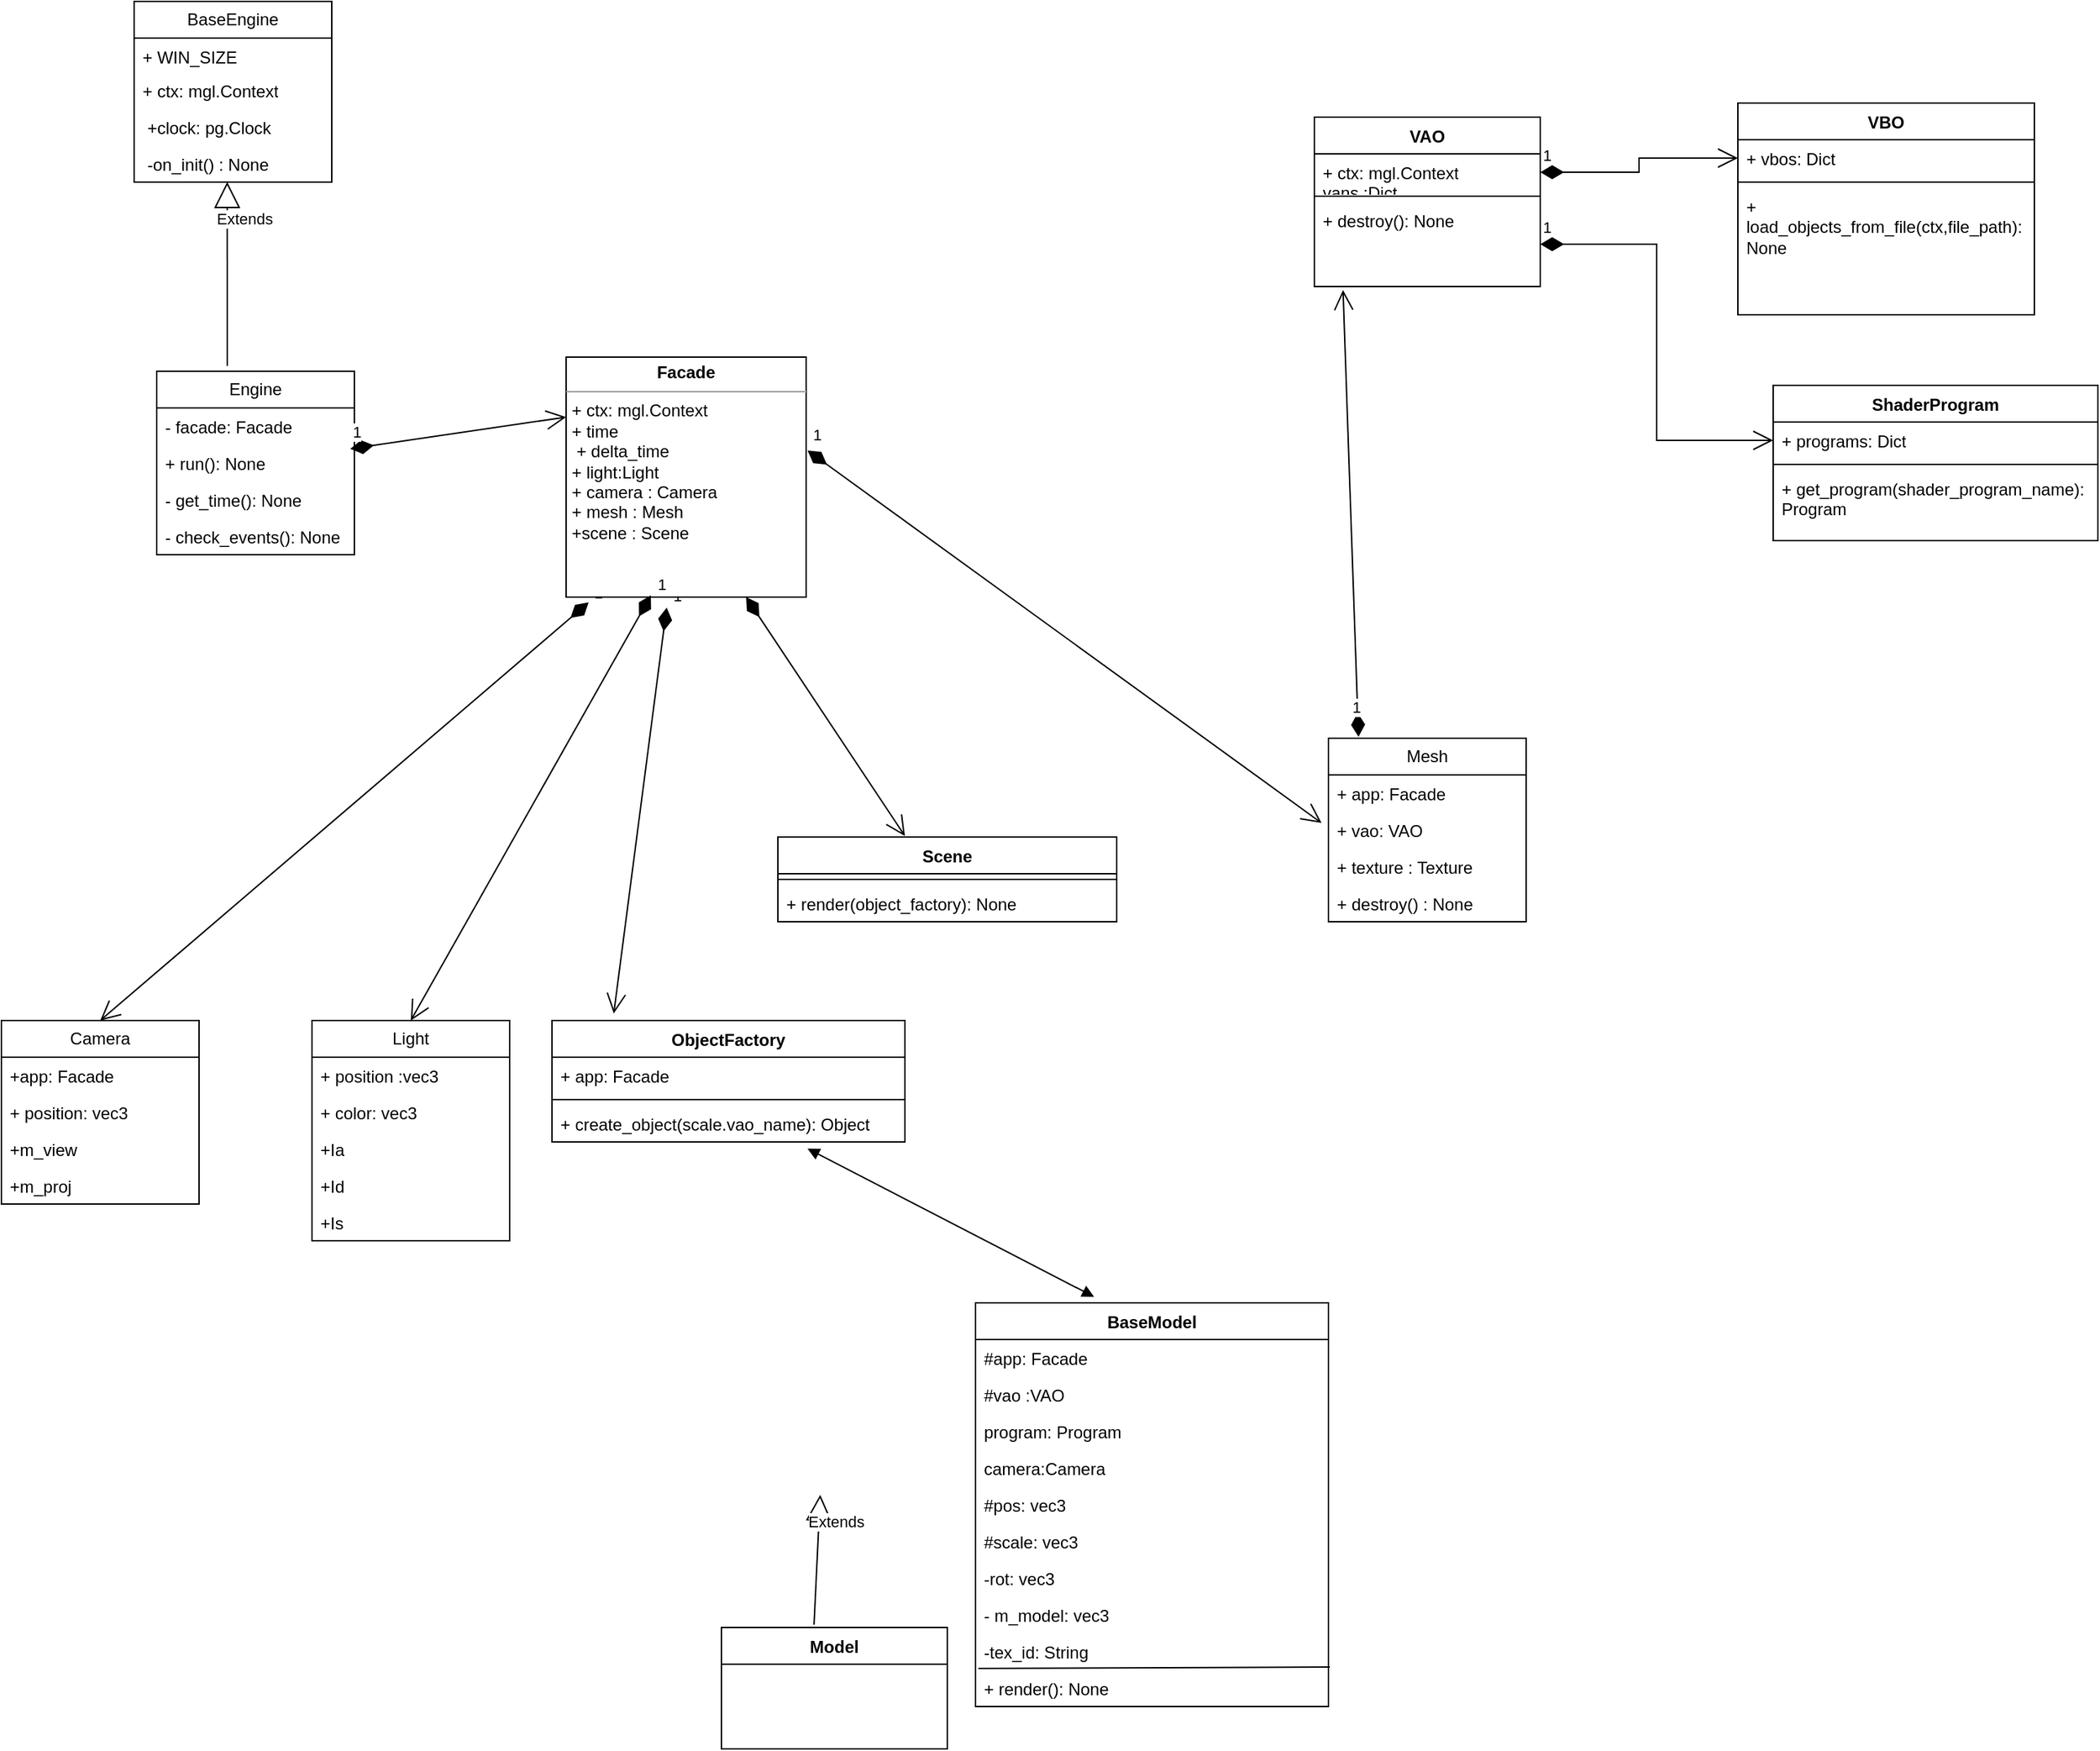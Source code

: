 <mxfile version="22.1.18" type="github">
  <diagram name="Page-1" id="10tANic_bvFwRtT_Bomh">
    <mxGraphModel dx="954" dy="1709" grid="1" gridSize="10" guides="1" tooltips="1" connect="1" arrows="1" fold="1" page="1" pageScale="1" pageWidth="827" pageHeight="1169" math="0" shadow="0">
      <root>
        <mxCell id="0" />
        <mxCell id="1" parent="0" />
        <mxCell id="u18TdW2rYONK3uZv50w_-1" value="Engine" style="swimlane;fontStyle=0;childLayout=stackLayout;horizontal=1;startSize=26;fillColor=none;horizontalStack=0;resizeParent=1;resizeParentMax=0;resizeLast=0;collapsible=1;marginBottom=0;whiteSpace=wrap;html=1;" parent="1" vertex="1">
          <mxGeometry x="290" y="160" width="140" height="130" as="geometry" />
        </mxCell>
        <mxCell id="u18TdW2rYONK3uZv50w_-2" value="- facade: Facade" style="text;strokeColor=none;fillColor=none;align=left;verticalAlign=top;spacingLeft=4;spacingRight=4;overflow=hidden;rotatable=0;points=[[0,0.5],[1,0.5]];portConstraint=eastwest;whiteSpace=wrap;html=1;" parent="u18TdW2rYONK3uZv50w_-1" vertex="1">
          <mxGeometry y="26" width="140" height="26" as="geometry" />
        </mxCell>
        <mxCell id="u18TdW2rYONK3uZv50w_-3" value="+ run(): None" style="text;strokeColor=none;fillColor=none;align=left;verticalAlign=top;spacingLeft=4;spacingRight=4;overflow=hidden;rotatable=0;points=[[0,0.5],[1,0.5]];portConstraint=eastwest;whiteSpace=wrap;html=1;" parent="u18TdW2rYONK3uZv50w_-1" vertex="1">
          <mxGeometry y="52" width="140" height="26" as="geometry" />
        </mxCell>
        <mxCell id="_SxgaZ3hFFK2X-whmdZK-2" value="- get_time(): None" style="text;strokeColor=none;fillColor=none;align=left;verticalAlign=top;spacingLeft=4;spacingRight=4;overflow=hidden;rotatable=0;points=[[0,0.5],[1,0.5]];portConstraint=eastwest;whiteSpace=wrap;html=1;" vertex="1" parent="u18TdW2rYONK3uZv50w_-1">
          <mxGeometry y="78" width="140" height="26" as="geometry" />
        </mxCell>
        <mxCell id="_SxgaZ3hFFK2X-whmdZK-3" value="- check_events(): None" style="text;strokeColor=none;fillColor=none;align=left;verticalAlign=top;spacingLeft=4;spacingRight=4;overflow=hidden;rotatable=0;points=[[0,0.5],[1,0.5]];portConstraint=eastwest;whiteSpace=wrap;html=1;" vertex="1" parent="u18TdW2rYONK3uZv50w_-1">
          <mxGeometry y="104" width="140" height="26" as="geometry" />
        </mxCell>
        <mxCell id="u18TdW2rYONK3uZv50w_-5" value="BaseEngine" style="swimlane;fontStyle=0;childLayout=stackLayout;horizontal=1;startSize=26;fillColor=none;horizontalStack=0;resizeParent=1;resizeParentMax=0;resizeLast=0;collapsible=1;marginBottom=0;whiteSpace=wrap;html=1;" parent="1" vertex="1">
          <mxGeometry x="274" y="-102" width="140" height="128" as="geometry" />
        </mxCell>
        <mxCell id="u18TdW2rYONK3uZv50w_-6" value="+ WIN_SIZE  " style="text;strokeColor=none;fillColor=none;align=left;verticalAlign=top;spacingLeft=4;spacingRight=4;overflow=hidden;rotatable=0;points=[[0,0.5],[1,0.5]];portConstraint=eastwest;whiteSpace=wrap;html=1;" parent="u18TdW2rYONK3uZv50w_-5" vertex="1">
          <mxGeometry y="26" width="140" height="24" as="geometry" />
        </mxCell>
        <mxCell id="u18TdW2rYONK3uZv50w_-7" value="+ ctx: mgl.Context" style="text;strokeColor=none;fillColor=none;align=left;verticalAlign=top;spacingLeft=4;spacingRight=4;overflow=hidden;rotatable=0;points=[[0,0.5],[1,0.5]];portConstraint=eastwest;whiteSpace=wrap;html=1;" parent="u18TdW2rYONK3uZv50w_-5" vertex="1">
          <mxGeometry y="50" width="140" height="26" as="geometry" />
        </mxCell>
        <mxCell id="u18TdW2rYONK3uZv50w_-8" value="&amp;nbsp;+clock: pg.Clock" style="text;strokeColor=none;fillColor=none;align=left;verticalAlign=top;spacingLeft=4;spacingRight=4;overflow=hidden;rotatable=0;points=[[0,0.5],[1,0.5]];portConstraint=eastwest;whiteSpace=wrap;html=1;" parent="u18TdW2rYONK3uZv50w_-5" vertex="1">
          <mxGeometry y="76" width="140" height="26" as="geometry" />
        </mxCell>
        <mxCell id="_SxgaZ3hFFK2X-whmdZK-1" value="&amp;nbsp;-on_init() : None" style="text;strokeColor=none;fillColor=none;align=left;verticalAlign=top;spacingLeft=4;spacingRight=4;overflow=hidden;rotatable=0;points=[[0,0.5],[1,0.5]];portConstraint=eastwest;whiteSpace=wrap;html=1;" vertex="1" parent="u18TdW2rYONK3uZv50w_-5">
          <mxGeometry y="102" width="140" height="26" as="geometry" />
        </mxCell>
        <mxCell id="u18TdW2rYONK3uZv50w_-13" value="Extends" style="endArrow=block;endSize=16;endFill=0;html=1;rounded=0;exitX=0.357;exitY=-0.029;exitDx=0;exitDy=0;exitPerimeter=0;entryX=0.471;entryY=0.996;entryDx=0;entryDy=0;entryPerimeter=0;" parent="1" source="u18TdW2rYONK3uZv50w_-1" target="_SxgaZ3hFFK2X-whmdZK-1" edge="1">
          <mxGeometry x="0.596" y="-12" width="160" relative="1" as="geometry">
            <mxPoint x="330" y="280" as="sourcePoint" />
            <mxPoint x="340" y="30" as="targetPoint" />
            <mxPoint as="offset" />
          </mxGeometry>
        </mxCell>
        <mxCell id="u18TdW2rYONK3uZv50w_-27" value="1" style="endArrow=open;html=1;endSize=12;startArrow=diamondThin;startSize=14;startFill=1;align=left;verticalAlign=bottom;rounded=0;entryX=0;entryY=0.25;entryDx=0;entryDy=0;exitX=0.979;exitY=0.115;exitDx=0;exitDy=0;exitPerimeter=0;" parent="1" source="u18TdW2rYONK3uZv50w_-3" target="u18TdW2rYONK3uZv50w_-99" edge="1">
          <mxGeometry x="-1" y="3" relative="1" as="geometry">
            <mxPoint x="360" y="411" as="sourcePoint" />
            <mxPoint x="608.08" y="356.192" as="targetPoint" />
          </mxGeometry>
        </mxCell>
        <mxCell id="u18TdW2rYONK3uZv50w_-32" value="1" style="endArrow=open;html=1;endSize=12;startArrow=diamondThin;startSize=14;startFill=1;align=left;verticalAlign=bottom;rounded=0;exitX=0.094;exitY=1.022;exitDx=0;exitDy=0;entryX=0.5;entryY=0;entryDx=0;entryDy=0;exitPerimeter=0;" parent="1" source="u18TdW2rYONK3uZv50w_-99" target="_SxgaZ3hFFK2X-whmdZK-9" edge="1">
          <mxGeometry x="-1" y="3" relative="1" as="geometry">
            <mxPoint x="610" y="441" as="sourcePoint" />
            <mxPoint x="254.96" y="602.13" as="targetPoint" />
          </mxGeometry>
        </mxCell>
        <mxCell id="u18TdW2rYONK3uZv50w_-34" value="ObjectFactory" style="swimlane;fontStyle=1;align=center;verticalAlign=top;childLayout=stackLayout;horizontal=1;startSize=26;horizontalStack=0;resizeParent=1;resizeParentMax=0;resizeLast=0;collapsible=1;marginBottom=0;whiteSpace=wrap;html=1;" parent="1" vertex="1">
          <mxGeometry x="570" y="620" width="250" height="86" as="geometry" />
        </mxCell>
        <mxCell id="u18TdW2rYONK3uZv50w_-35" value="+ app: Facade" style="text;strokeColor=none;fillColor=none;align=left;verticalAlign=top;spacingLeft=4;spacingRight=4;overflow=hidden;rotatable=0;points=[[0,0.5],[1,0.5]];portConstraint=eastwest;whiteSpace=wrap;html=1;" parent="u18TdW2rYONK3uZv50w_-34" vertex="1">
          <mxGeometry y="26" width="250" height="26" as="geometry" />
        </mxCell>
        <mxCell id="u18TdW2rYONK3uZv50w_-36" value="" style="line;strokeWidth=1;fillColor=none;align=left;verticalAlign=middle;spacingTop=-1;spacingLeft=3;spacingRight=3;rotatable=0;labelPosition=right;points=[];portConstraint=eastwest;strokeColor=inherit;" parent="u18TdW2rYONK3uZv50w_-34" vertex="1">
          <mxGeometry y="52" width="250" height="8" as="geometry" />
        </mxCell>
        <mxCell id="_SxgaZ3hFFK2X-whmdZK-24" value="+ create_object(scale.vao_name): Object" style="text;strokeColor=none;fillColor=none;align=left;verticalAlign=top;spacingLeft=4;spacingRight=4;overflow=hidden;rotatable=0;points=[[0,0.5],[1,0.5]];portConstraint=eastwest;whiteSpace=wrap;html=1;" vertex="1" parent="u18TdW2rYONK3uZv50w_-34">
          <mxGeometry y="60" width="250" height="26" as="geometry" />
        </mxCell>
        <mxCell id="u18TdW2rYONK3uZv50w_-38" value="1" style="endArrow=open;html=1;endSize=12;startArrow=diamondThin;startSize=14;startFill=1;align=left;verticalAlign=bottom;rounded=0;entryX=0.175;entryY=-0.058;entryDx=0;entryDy=0;exitX=0.419;exitY=1.044;exitDx=0;exitDy=0;exitPerimeter=0;entryPerimeter=0;" parent="1" source="u18TdW2rYONK3uZv50w_-99" target="u18TdW2rYONK3uZv50w_-34" edge="1">
          <mxGeometry x="-1" y="3" relative="1" as="geometry">
            <mxPoint x="710.96" y="453.012" as="sourcePoint" />
            <mxPoint x="990" y="593" as="targetPoint" />
          </mxGeometry>
        </mxCell>
        <mxCell id="u18TdW2rYONK3uZv50w_-40" value="Scene" style="swimlane;fontStyle=1;align=center;verticalAlign=top;childLayout=stackLayout;horizontal=1;startSize=26;horizontalStack=0;resizeParent=1;resizeParentMax=0;resizeLast=0;collapsible=1;marginBottom=0;whiteSpace=wrap;html=1;" parent="1" vertex="1">
          <mxGeometry x="730" y="490" width="240" height="60" as="geometry" />
        </mxCell>
        <mxCell id="u18TdW2rYONK3uZv50w_-42" value="" style="line;strokeWidth=1;fillColor=none;align=left;verticalAlign=middle;spacingTop=-1;spacingLeft=3;spacingRight=3;rotatable=0;labelPosition=right;points=[];portConstraint=eastwest;strokeColor=inherit;" parent="u18TdW2rYONK3uZv50w_-40" vertex="1">
          <mxGeometry y="26" width="240" height="8" as="geometry" />
        </mxCell>
        <mxCell id="u18TdW2rYONK3uZv50w_-43" value="+ render(object_factory): None" style="text;strokeColor=none;fillColor=none;align=left;verticalAlign=top;spacingLeft=4;spacingRight=4;overflow=hidden;rotatable=0;points=[[0,0.5],[1,0.5]];portConstraint=eastwest;whiteSpace=wrap;html=1;" parent="u18TdW2rYONK3uZv50w_-40" vertex="1">
          <mxGeometry y="34" width="240" height="26" as="geometry" />
        </mxCell>
        <mxCell id="u18TdW2rYONK3uZv50w_-44" value="1" style="endArrow=open;html=1;endSize=12;startArrow=diamondThin;startSize=14;startFill=1;align=left;verticalAlign=bottom;rounded=0;exitX=0.75;exitY=1;exitDx=0;exitDy=0;entryX=0.375;entryY=-0.012;entryDx=0;entryDy=0;entryPerimeter=0;" parent="1" source="u18TdW2rYONK3uZv50w_-99" target="u18TdW2rYONK3uZv50w_-40" edge="1">
          <mxGeometry x="-1" y="3" relative="1" as="geometry">
            <mxPoint x="770" y="441" as="sourcePoint" />
            <mxPoint x="1016.88" y="610.012" as="targetPoint" />
          </mxGeometry>
        </mxCell>
        <mxCell id="u18TdW2rYONK3uZv50w_-84" value="1" style="endArrow=open;html=1;endSize=12;startArrow=diamondThin;startSize=14;startFill=1;align=left;verticalAlign=bottom;rounded=0;exitX=1.006;exitY=0.389;exitDx=0;exitDy=0;entryX=-0.035;entryY=0.309;entryDx=0;entryDy=0;exitPerimeter=0;entryPerimeter=0;" parent="1" source="u18TdW2rYONK3uZv50w_-99" target="_SxgaZ3hFFK2X-whmdZK-31" edge="1">
          <mxGeometry x="-1" y="3" relative="1" as="geometry">
            <mxPoint x="770" y="274.5" as="sourcePoint" />
            <mxPoint x="1290" y="448.0" as="targetPoint" />
          </mxGeometry>
        </mxCell>
        <mxCell id="u18TdW2rYONK3uZv50w_-89" value="Model" style="swimlane;fontStyle=1;align=center;verticalAlign=top;childLayout=stackLayout;horizontal=1;startSize=26;horizontalStack=0;resizeParent=1;resizeParentMax=0;resizeLast=0;collapsible=1;marginBottom=0;whiteSpace=wrap;html=1;container=0;" parent="1" vertex="1">
          <mxGeometry x="690" y="1050" width="160" height="86" as="geometry" />
        </mxCell>
        <mxCell id="u18TdW2rYONK3uZv50w_-90" value="Extends" style="endArrow=block;endSize=16;endFill=0;html=1;rounded=0;exitX=0.41;exitY=-0.023;exitDx=0;exitDy=0;exitPerimeter=0;entryX=0.5;entryY=1;entryDx=0;entryDy=0;" parent="1" source="u18TdW2rYONK3uZv50w_-89" edge="1">
          <mxGeometry x="0.596" y="-12" width="160" relative="1" as="geometry">
            <mxPoint x="867" y="1072" as="sourcePoint" />
            <mxPoint x="760" y="956" as="targetPoint" />
            <mxPoint as="offset" />
          </mxGeometry>
        </mxCell>
        <mxCell id="u18TdW2rYONK3uZv50w_-91" value="" style="endArrow=block;startArrow=block;endFill=1;startFill=1;html=1;rounded=0;entryX=0.336;entryY=-0.015;entryDx=0;entryDy=0;entryPerimeter=0;exitX=0.724;exitY=1.182;exitDx=0;exitDy=0;exitPerimeter=0;" parent="1" source="_SxgaZ3hFFK2X-whmdZK-24" target="_SxgaZ3hFFK2X-whmdZK-36" edge="1">
          <mxGeometry width="160" relative="1" as="geometry">
            <mxPoint x="784.701" y="820" as="sourcePoint" />
            <mxPoint x="744.32" y="863.292" as="targetPoint" />
          </mxGeometry>
        </mxCell>
        <mxCell id="u18TdW2rYONK3uZv50w_-99" value="&lt;p style=&quot;margin:0px;margin-top:4px;text-align:center;&quot;&gt;&lt;b&gt;Facade&lt;/b&gt;&lt;/p&gt;&lt;hr size=&quot;1&quot;&gt;&lt;p style=&quot;margin:0px;margin-left:4px;&quot;&gt;+ ctx: mgl.Context&lt;/p&gt;&lt;p style=&quot;margin:0px;margin-left:4px;&quot;&gt;+ time&lt;/p&gt;&lt;p style=&quot;margin:0px;margin-left:4px;&quot;&gt;&amp;nbsp;+ delta_time&lt;/p&gt;&lt;p style=&quot;margin:0px;margin-left:4px;&quot;&gt;+ light:Light&lt;/p&gt;&lt;p style=&quot;margin:0px;margin-left:4px;&quot;&gt;+ camera : Camera&lt;/p&gt;&lt;p style=&quot;margin:0px;margin-left:4px;&quot;&gt;+ mesh : Mesh&lt;/p&gt;&lt;p style=&quot;margin:0px;margin-left:4px;&quot;&gt;+scene : Scene&lt;/p&gt;&lt;p style=&quot;margin:0px;margin-left:4px;&quot;&gt;&lt;br&gt;&lt;/p&gt;" style="verticalAlign=top;align=left;overflow=fill;fontSize=12;fontFamily=Helvetica;html=1;whiteSpace=wrap;" parent="1" vertex="1">
          <mxGeometry x="580" y="150" width="170" height="170" as="geometry" />
        </mxCell>
        <mxCell id="u18TdW2rYONK3uZv50w_-46" value="VAO" style="swimlane;fontStyle=1;align=center;verticalAlign=top;childLayout=stackLayout;horizontal=1;startSize=26;horizontalStack=0;resizeParent=1;resizeParentMax=0;resizeLast=0;collapsible=1;marginBottom=0;whiteSpace=wrap;html=1;" parent="1" vertex="1">
          <mxGeometry x="1110" y="-20" width="160" height="120" as="geometry" />
        </mxCell>
        <mxCell id="u18TdW2rYONK3uZv50w_-47" value="+ ctx: mgl.Context&lt;br&gt;vans :Dict&lt;br&gt;" style="text;strokeColor=none;fillColor=none;align=left;verticalAlign=top;spacingLeft=4;spacingRight=4;overflow=hidden;rotatable=0;points=[[0,0.5],[1,0.5]];portConstraint=eastwest;whiteSpace=wrap;html=1;" parent="u18TdW2rYONK3uZv50w_-46" vertex="1">
          <mxGeometry y="26" width="160" height="26" as="geometry" />
        </mxCell>
        <mxCell id="u18TdW2rYONK3uZv50w_-48" value="" style="line;strokeWidth=1;fillColor=none;align=left;verticalAlign=middle;spacingTop=-1;spacingLeft=3;spacingRight=3;rotatable=0;labelPosition=right;points=[];portConstraint=eastwest;strokeColor=inherit;" parent="u18TdW2rYONK3uZv50w_-46" vertex="1">
          <mxGeometry y="52" width="160" height="8" as="geometry" />
        </mxCell>
        <mxCell id="u18TdW2rYONK3uZv50w_-49" value="+ destroy(): None" style="text;strokeColor=none;fillColor=none;align=left;verticalAlign=top;spacingLeft=4;spacingRight=4;overflow=hidden;rotatable=0;points=[[0,0.5],[1,0.5]];portConstraint=eastwest;whiteSpace=wrap;html=1;" parent="u18TdW2rYONK3uZv50w_-46" vertex="1">
          <mxGeometry y="60" width="160" height="60" as="geometry" />
        </mxCell>
        <mxCell id="u18TdW2rYONK3uZv50w_-50" value="VBO" style="swimlane;fontStyle=1;align=center;verticalAlign=top;childLayout=stackLayout;horizontal=1;startSize=26;horizontalStack=0;resizeParent=1;resizeParentMax=0;resizeLast=0;collapsible=1;marginBottom=0;whiteSpace=wrap;html=1;" parent="1" vertex="1">
          <mxGeometry x="1410" y="-30" width="210" height="150" as="geometry" />
        </mxCell>
        <mxCell id="u18TdW2rYONK3uZv50w_-51" value="+ vbos: Dict" style="text;strokeColor=none;fillColor=none;align=left;verticalAlign=top;spacingLeft=4;spacingRight=4;overflow=hidden;rotatable=0;points=[[0,0.5],[1,0.5]];portConstraint=eastwest;whiteSpace=wrap;html=1;" parent="u18TdW2rYONK3uZv50w_-50" vertex="1">
          <mxGeometry y="26" width="210" height="26" as="geometry" />
        </mxCell>
        <mxCell id="u18TdW2rYONK3uZv50w_-52" value="" style="line;strokeWidth=1;fillColor=none;align=left;verticalAlign=middle;spacingTop=-1;spacingLeft=3;spacingRight=3;rotatable=0;labelPosition=right;points=[];portConstraint=eastwest;strokeColor=inherit;" parent="u18TdW2rYONK3uZv50w_-50" vertex="1">
          <mxGeometry y="52" width="210" height="8" as="geometry" />
        </mxCell>
        <mxCell id="u18TdW2rYONK3uZv50w_-53" value="+ load_objects_from_file(ctx,file_path): None" style="text;strokeColor=none;fillColor=none;align=left;verticalAlign=top;spacingLeft=4;spacingRight=4;overflow=hidden;rotatable=0;points=[[0,0.5],[1,0.5]];portConstraint=eastwest;whiteSpace=wrap;html=1;" parent="u18TdW2rYONK3uZv50w_-50" vertex="1">
          <mxGeometry y="60" width="210" height="90" as="geometry" />
        </mxCell>
        <mxCell id="u18TdW2rYONK3uZv50w_-54" value="1" style="endArrow=open;html=1;endSize=12;startArrow=diamondThin;startSize=14;startFill=1;edgeStyle=orthogonalEdgeStyle;align=left;verticalAlign=bottom;rounded=0;exitX=1;exitY=0.5;exitDx=0;exitDy=0;entryX=0;entryY=0.5;entryDx=0;entryDy=0;" parent="1" source="u18TdW2rYONK3uZv50w_-47" target="u18TdW2rYONK3uZv50w_-51" edge="1">
          <mxGeometry x="-1" y="3" relative="1" as="geometry">
            <mxPoint x="1300" y="62.5" as="sourcePoint" />
            <mxPoint x="1460" y="62.5" as="targetPoint" />
          </mxGeometry>
        </mxCell>
        <mxCell id="u18TdW2rYONK3uZv50w_-57" value="ShaderProgram" style="swimlane;fontStyle=1;align=center;verticalAlign=top;childLayout=stackLayout;horizontal=1;startSize=26;horizontalStack=0;resizeParent=1;resizeParentMax=0;resizeLast=0;collapsible=1;marginBottom=0;whiteSpace=wrap;html=1;" parent="1" vertex="1">
          <mxGeometry x="1435" y="170" width="230" height="110" as="geometry" />
        </mxCell>
        <mxCell id="u18TdW2rYONK3uZv50w_-58" value="+ programs: Dict" style="text;strokeColor=none;fillColor=none;align=left;verticalAlign=top;spacingLeft=4;spacingRight=4;overflow=hidden;rotatable=0;points=[[0,0.5],[1,0.5]];portConstraint=eastwest;whiteSpace=wrap;html=1;" parent="u18TdW2rYONK3uZv50w_-57" vertex="1">
          <mxGeometry y="26" width="230" height="26" as="geometry" />
        </mxCell>
        <mxCell id="u18TdW2rYONK3uZv50w_-59" value="" style="line;strokeWidth=1;fillColor=none;align=left;verticalAlign=middle;spacingTop=-1;spacingLeft=3;spacingRight=3;rotatable=0;labelPosition=right;points=[];portConstraint=eastwest;strokeColor=inherit;" parent="u18TdW2rYONK3uZv50w_-57" vertex="1">
          <mxGeometry y="52" width="230" height="8" as="geometry" />
        </mxCell>
        <mxCell id="u18TdW2rYONK3uZv50w_-60" value="+ get_program(shader_program_name): Program" style="text;strokeColor=none;fillColor=none;align=left;verticalAlign=top;spacingLeft=4;spacingRight=4;overflow=hidden;rotatable=0;points=[[0,0.5],[1,0.5]];portConstraint=eastwest;whiteSpace=wrap;html=1;" parent="u18TdW2rYONK3uZv50w_-57" vertex="1">
          <mxGeometry y="60" width="230" height="50" as="geometry" />
        </mxCell>
        <mxCell id="u18TdW2rYONK3uZv50w_-61" value="1" style="endArrow=open;html=1;endSize=12;startArrow=diamondThin;startSize=14;startFill=1;edgeStyle=orthogonalEdgeStyle;align=left;verticalAlign=bottom;rounded=0;exitX=1;exitY=0.5;exitDx=0;exitDy=0;entryX=0;entryY=0.5;entryDx=0;entryDy=0;" parent="1" source="u18TdW2rYONK3uZv50w_-49" target="u18TdW2rYONK3uZv50w_-58" edge="1">
          <mxGeometry x="-1" y="3" relative="1" as="geometry">
            <mxPoint x="1290" y="170" as="sourcePoint" />
            <mxPoint x="1420" y="170" as="targetPoint" />
          </mxGeometry>
        </mxCell>
        <mxCell id="_SxgaZ3hFFK2X-whmdZK-9" value="Camera" style="swimlane;fontStyle=0;childLayout=stackLayout;horizontal=1;startSize=26;fillColor=none;horizontalStack=0;resizeParent=1;resizeParentMax=0;resizeLast=0;collapsible=1;marginBottom=0;whiteSpace=wrap;html=1;" vertex="1" parent="1">
          <mxGeometry x="180" y="620" width="140" height="130" as="geometry" />
        </mxCell>
        <mxCell id="_SxgaZ3hFFK2X-whmdZK-10" value="+app: Facade" style="text;strokeColor=none;fillColor=none;align=left;verticalAlign=top;spacingLeft=4;spacingRight=4;overflow=hidden;rotatable=0;points=[[0,0.5],[1,0.5]];portConstraint=eastwest;whiteSpace=wrap;html=1;" vertex="1" parent="_SxgaZ3hFFK2X-whmdZK-9">
          <mxGeometry y="26" width="140" height="26" as="geometry" />
        </mxCell>
        <mxCell id="_SxgaZ3hFFK2X-whmdZK-11" value="+ position: vec3" style="text;strokeColor=none;fillColor=none;align=left;verticalAlign=top;spacingLeft=4;spacingRight=4;overflow=hidden;rotatable=0;points=[[0,0.5],[1,0.5]];portConstraint=eastwest;whiteSpace=wrap;html=1;" vertex="1" parent="_SxgaZ3hFFK2X-whmdZK-9">
          <mxGeometry y="52" width="140" height="26" as="geometry" />
        </mxCell>
        <mxCell id="_SxgaZ3hFFK2X-whmdZK-12" value="+m_view" style="text;strokeColor=none;fillColor=none;align=left;verticalAlign=top;spacingLeft=4;spacingRight=4;overflow=hidden;rotatable=0;points=[[0,0.5],[1,0.5]];portConstraint=eastwest;whiteSpace=wrap;html=1;" vertex="1" parent="_SxgaZ3hFFK2X-whmdZK-9">
          <mxGeometry y="78" width="140" height="26" as="geometry" />
        </mxCell>
        <mxCell id="_SxgaZ3hFFK2X-whmdZK-13" value="+m_proj" style="text;strokeColor=none;fillColor=none;align=left;verticalAlign=top;spacingLeft=4;spacingRight=4;overflow=hidden;rotatable=0;points=[[0,0.5],[1,0.5]];portConstraint=eastwest;whiteSpace=wrap;html=1;" vertex="1" parent="_SxgaZ3hFFK2X-whmdZK-9">
          <mxGeometry y="104" width="140" height="26" as="geometry" />
        </mxCell>
        <mxCell id="_SxgaZ3hFFK2X-whmdZK-14" value="Light" style="swimlane;fontStyle=0;childLayout=stackLayout;horizontal=1;startSize=26;fillColor=none;horizontalStack=0;resizeParent=1;resizeParentMax=0;resizeLast=0;collapsible=1;marginBottom=0;whiteSpace=wrap;html=1;" vertex="1" parent="1">
          <mxGeometry x="400" y="620" width="140" height="156" as="geometry" />
        </mxCell>
        <mxCell id="_SxgaZ3hFFK2X-whmdZK-15" value="+ position :vec3" style="text;strokeColor=none;fillColor=none;align=left;verticalAlign=top;spacingLeft=4;spacingRight=4;overflow=hidden;rotatable=0;points=[[0,0.5],[1,0.5]];portConstraint=eastwest;whiteSpace=wrap;html=1;" vertex="1" parent="_SxgaZ3hFFK2X-whmdZK-14">
          <mxGeometry y="26" width="140" height="26" as="geometry" />
        </mxCell>
        <mxCell id="_SxgaZ3hFFK2X-whmdZK-16" value="+ color: vec3" style="text;strokeColor=none;fillColor=none;align=left;verticalAlign=top;spacingLeft=4;spacingRight=4;overflow=hidden;rotatable=0;points=[[0,0.5],[1,0.5]];portConstraint=eastwest;whiteSpace=wrap;html=1;" vertex="1" parent="_SxgaZ3hFFK2X-whmdZK-14">
          <mxGeometry y="52" width="140" height="26" as="geometry" />
        </mxCell>
        <mxCell id="_SxgaZ3hFFK2X-whmdZK-17" value="+Ia" style="text;strokeColor=none;fillColor=none;align=left;verticalAlign=top;spacingLeft=4;spacingRight=4;overflow=hidden;rotatable=0;points=[[0,0.5],[1,0.5]];portConstraint=eastwest;whiteSpace=wrap;html=1;" vertex="1" parent="_SxgaZ3hFFK2X-whmdZK-14">
          <mxGeometry y="78" width="140" height="26" as="geometry" />
        </mxCell>
        <mxCell id="_SxgaZ3hFFK2X-whmdZK-18" value="+Id" style="text;strokeColor=none;fillColor=none;align=left;verticalAlign=top;spacingLeft=4;spacingRight=4;overflow=hidden;rotatable=0;points=[[0,0.5],[1,0.5]];portConstraint=eastwest;whiteSpace=wrap;html=1;" vertex="1" parent="_SxgaZ3hFFK2X-whmdZK-14">
          <mxGeometry y="104" width="140" height="26" as="geometry" />
        </mxCell>
        <mxCell id="_SxgaZ3hFFK2X-whmdZK-19" value="+Is" style="text;strokeColor=none;fillColor=none;align=left;verticalAlign=top;spacingLeft=4;spacingRight=4;overflow=hidden;rotatable=0;points=[[0,0.5],[1,0.5]];portConstraint=eastwest;whiteSpace=wrap;html=1;" vertex="1" parent="_SxgaZ3hFFK2X-whmdZK-14">
          <mxGeometry y="130" width="140" height="26" as="geometry" />
        </mxCell>
        <mxCell id="_SxgaZ3hFFK2X-whmdZK-20" value="1" style="endArrow=open;html=1;endSize=12;startArrow=diamondThin;startSize=14;startFill=1;align=left;verticalAlign=bottom;rounded=0;exitX=0.353;exitY=0.993;exitDx=0;exitDy=0;entryX=0.5;entryY=0;entryDx=0;entryDy=0;exitPerimeter=0;" edge="1" parent="1" source="u18TdW2rYONK3uZv50w_-99" target="_SxgaZ3hFFK2X-whmdZK-14">
          <mxGeometry x="-1" y="3" relative="1" as="geometry">
            <mxPoint x="635" y="333" as="sourcePoint" />
            <mxPoint x="290" y="630" as="targetPoint" />
          </mxGeometry>
        </mxCell>
        <mxCell id="_SxgaZ3hFFK2X-whmdZK-29" value="Mesh" style="swimlane;fontStyle=0;childLayout=stackLayout;horizontal=1;startSize=26;fillColor=none;horizontalStack=0;resizeParent=1;resizeParentMax=0;resizeLast=0;collapsible=1;marginBottom=0;whiteSpace=wrap;html=1;" vertex="1" parent="1">
          <mxGeometry x="1120" y="420" width="140" height="130" as="geometry" />
        </mxCell>
        <mxCell id="_SxgaZ3hFFK2X-whmdZK-30" value="+ app: Facade" style="text;strokeColor=none;fillColor=none;align=left;verticalAlign=top;spacingLeft=4;spacingRight=4;overflow=hidden;rotatable=0;points=[[0,0.5],[1,0.5]];portConstraint=eastwest;whiteSpace=wrap;html=1;" vertex="1" parent="_SxgaZ3hFFK2X-whmdZK-29">
          <mxGeometry y="26" width="140" height="26" as="geometry" />
        </mxCell>
        <mxCell id="_SxgaZ3hFFK2X-whmdZK-31" value="+ vao: VAO" style="text;strokeColor=none;fillColor=none;align=left;verticalAlign=top;spacingLeft=4;spacingRight=4;overflow=hidden;rotatable=0;points=[[0,0.5],[1,0.5]];portConstraint=eastwest;whiteSpace=wrap;html=1;" vertex="1" parent="_SxgaZ3hFFK2X-whmdZK-29">
          <mxGeometry y="52" width="140" height="26" as="geometry" />
        </mxCell>
        <mxCell id="_SxgaZ3hFFK2X-whmdZK-32" value="+ texture : Texture" style="text;strokeColor=none;fillColor=none;align=left;verticalAlign=top;spacingLeft=4;spacingRight=4;overflow=hidden;rotatable=0;points=[[0,0.5],[1,0.5]];portConstraint=eastwest;whiteSpace=wrap;html=1;" vertex="1" parent="_SxgaZ3hFFK2X-whmdZK-29">
          <mxGeometry y="78" width="140" height="26" as="geometry" />
        </mxCell>
        <mxCell id="_SxgaZ3hFFK2X-whmdZK-33" value="+ destroy() : None" style="text;strokeColor=none;fillColor=none;align=left;verticalAlign=top;spacingLeft=4;spacingRight=4;overflow=hidden;rotatable=0;points=[[0,0.5],[1,0.5]];portConstraint=eastwest;whiteSpace=wrap;html=1;" vertex="1" parent="_SxgaZ3hFFK2X-whmdZK-29">
          <mxGeometry y="104" width="140" height="26" as="geometry" />
        </mxCell>
        <mxCell id="_SxgaZ3hFFK2X-whmdZK-34" value="1" style="endArrow=open;html=1;endSize=12;startArrow=diamondThin;startSize=14;startFill=1;align=left;verticalAlign=bottom;rounded=0;exitX=0.152;exitY=-0.008;exitDx=0;exitDy=0;exitPerimeter=0;entryX=0.127;entryY=1.041;entryDx=0;entryDy=0;entryPerimeter=0;" edge="1" parent="1" source="_SxgaZ3hFFK2X-whmdZK-29" target="u18TdW2rYONK3uZv50w_-49">
          <mxGeometry x="-0.924" y="6" relative="1" as="geometry">
            <mxPoint x="1107" y="473" as="sourcePoint" />
            <mxPoint x="1100" y="60" as="targetPoint" />
            <mxPoint as="offset" />
          </mxGeometry>
        </mxCell>
        <mxCell id="_SxgaZ3hFFK2X-whmdZK-36" value="BaseModel" style="swimlane;fontStyle=1;align=center;verticalAlign=top;childLayout=stackLayout;horizontal=1;startSize=26;horizontalStack=0;resizeParent=1;resizeParentMax=0;resizeLast=0;collapsible=1;marginBottom=0;whiteSpace=wrap;html=1;" vertex="1" parent="1">
          <mxGeometry x="870" y="820" width="250" height="286" as="geometry" />
        </mxCell>
        <mxCell id="_SxgaZ3hFFK2X-whmdZK-37" value="#app: Facade" style="text;strokeColor=none;fillColor=none;align=left;verticalAlign=top;spacingLeft=4;spacingRight=4;overflow=hidden;rotatable=0;points=[[0,0.5],[1,0.5]];portConstraint=eastwest;whiteSpace=wrap;html=1;" vertex="1" parent="_SxgaZ3hFFK2X-whmdZK-36">
          <mxGeometry y="26" width="250" height="26" as="geometry" />
        </mxCell>
        <mxCell id="_SxgaZ3hFFK2X-whmdZK-39" value="#vao :VAO" style="text;strokeColor=none;fillColor=none;align=left;verticalAlign=top;spacingLeft=4;spacingRight=4;overflow=hidden;rotatable=0;points=[[0,0.5],[1,0.5]];portConstraint=eastwest;whiteSpace=wrap;html=1;" vertex="1" parent="_SxgaZ3hFFK2X-whmdZK-36">
          <mxGeometry y="52" width="250" height="26" as="geometry" />
        </mxCell>
        <mxCell id="_SxgaZ3hFFK2X-whmdZK-44" value="program: Program" style="text;strokeColor=none;fillColor=none;align=left;verticalAlign=top;spacingLeft=4;spacingRight=4;overflow=hidden;rotatable=0;points=[[0,0.5],[1,0.5]];portConstraint=eastwest;whiteSpace=wrap;html=1;" vertex="1" parent="_SxgaZ3hFFK2X-whmdZK-36">
          <mxGeometry y="78" width="250" height="26" as="geometry" />
        </mxCell>
        <mxCell id="_SxgaZ3hFFK2X-whmdZK-45" value="camera:Camera" style="text;strokeColor=none;fillColor=none;align=left;verticalAlign=top;spacingLeft=4;spacingRight=4;overflow=hidden;rotatable=0;points=[[0,0.5],[1,0.5]];portConstraint=eastwest;whiteSpace=wrap;html=1;" vertex="1" parent="_SxgaZ3hFFK2X-whmdZK-36">
          <mxGeometry y="104" width="250" height="26" as="geometry" />
        </mxCell>
        <mxCell id="_SxgaZ3hFFK2X-whmdZK-46" value="#pos: vec3" style="text;strokeColor=none;fillColor=none;align=left;verticalAlign=top;spacingLeft=4;spacingRight=4;overflow=hidden;rotatable=0;points=[[0,0.5],[1,0.5]];portConstraint=eastwest;whiteSpace=wrap;html=1;" vertex="1" parent="_SxgaZ3hFFK2X-whmdZK-36">
          <mxGeometry y="130" width="250" height="26" as="geometry" />
        </mxCell>
        <mxCell id="_SxgaZ3hFFK2X-whmdZK-47" value="#scale: vec3" style="text;strokeColor=none;fillColor=none;align=left;verticalAlign=top;spacingLeft=4;spacingRight=4;overflow=hidden;rotatable=0;points=[[0,0.5],[1,0.5]];portConstraint=eastwest;whiteSpace=wrap;html=1;" vertex="1" parent="_SxgaZ3hFFK2X-whmdZK-36">
          <mxGeometry y="156" width="250" height="26" as="geometry" />
        </mxCell>
        <mxCell id="_SxgaZ3hFFK2X-whmdZK-48" value="-rot: vec3" style="text;strokeColor=none;fillColor=none;align=left;verticalAlign=top;spacingLeft=4;spacingRight=4;overflow=hidden;rotatable=0;points=[[0,0.5],[1,0.5]];portConstraint=eastwest;whiteSpace=wrap;html=1;" vertex="1" parent="_SxgaZ3hFFK2X-whmdZK-36">
          <mxGeometry y="182" width="250" height="26" as="geometry" />
        </mxCell>
        <mxCell id="_SxgaZ3hFFK2X-whmdZK-49" value="- m_model: vec3" style="text;strokeColor=none;fillColor=none;align=left;verticalAlign=top;spacingLeft=4;spacingRight=4;overflow=hidden;rotatable=0;points=[[0,0.5],[1,0.5]];portConstraint=eastwest;whiteSpace=wrap;html=1;" vertex="1" parent="_SxgaZ3hFFK2X-whmdZK-36">
          <mxGeometry y="208" width="250" height="26" as="geometry" />
        </mxCell>
        <mxCell id="_SxgaZ3hFFK2X-whmdZK-50" value="-tex_id: String" style="text;strokeColor=none;fillColor=none;align=left;verticalAlign=top;spacingLeft=4;spacingRight=4;overflow=hidden;rotatable=0;points=[[0,0.5],[1,0.5]];portConstraint=eastwest;whiteSpace=wrap;html=1;" vertex="1" parent="_SxgaZ3hFFK2X-whmdZK-36">
          <mxGeometry y="234" width="250" height="26" as="geometry" />
        </mxCell>
        <mxCell id="_SxgaZ3hFFK2X-whmdZK-52" value="" style="endArrow=none;html=1;rounded=0;exitX=0.008;exitY=-0.038;exitDx=0;exitDy=0;exitPerimeter=0;entryX=1.004;entryY=-0.077;entryDx=0;entryDy=0;entryPerimeter=0;" edge="1" parent="_SxgaZ3hFFK2X-whmdZK-36" source="_SxgaZ3hFFK2X-whmdZK-51" target="_SxgaZ3hFFK2X-whmdZK-51">
          <mxGeometry width="50" height="50" relative="1" as="geometry">
            <mxPoint x="220" y="210" as="sourcePoint" />
            <mxPoint x="270" y="160" as="targetPoint" />
          </mxGeometry>
        </mxCell>
        <mxCell id="_SxgaZ3hFFK2X-whmdZK-51" value="+ render(): None" style="text;align=left;verticalAlign=top;spacingLeft=4;spacingRight=4;overflow=hidden;rotatable=0;points=[[0,0.5],[1,0.5]];portConstraint=eastwest;whiteSpace=wrap;html=1;strokeColor=none;" vertex="1" parent="_SxgaZ3hFFK2X-whmdZK-36">
          <mxGeometry y="260" width="250" height="26" as="geometry" />
        </mxCell>
      </root>
    </mxGraphModel>
  </diagram>
</mxfile>

